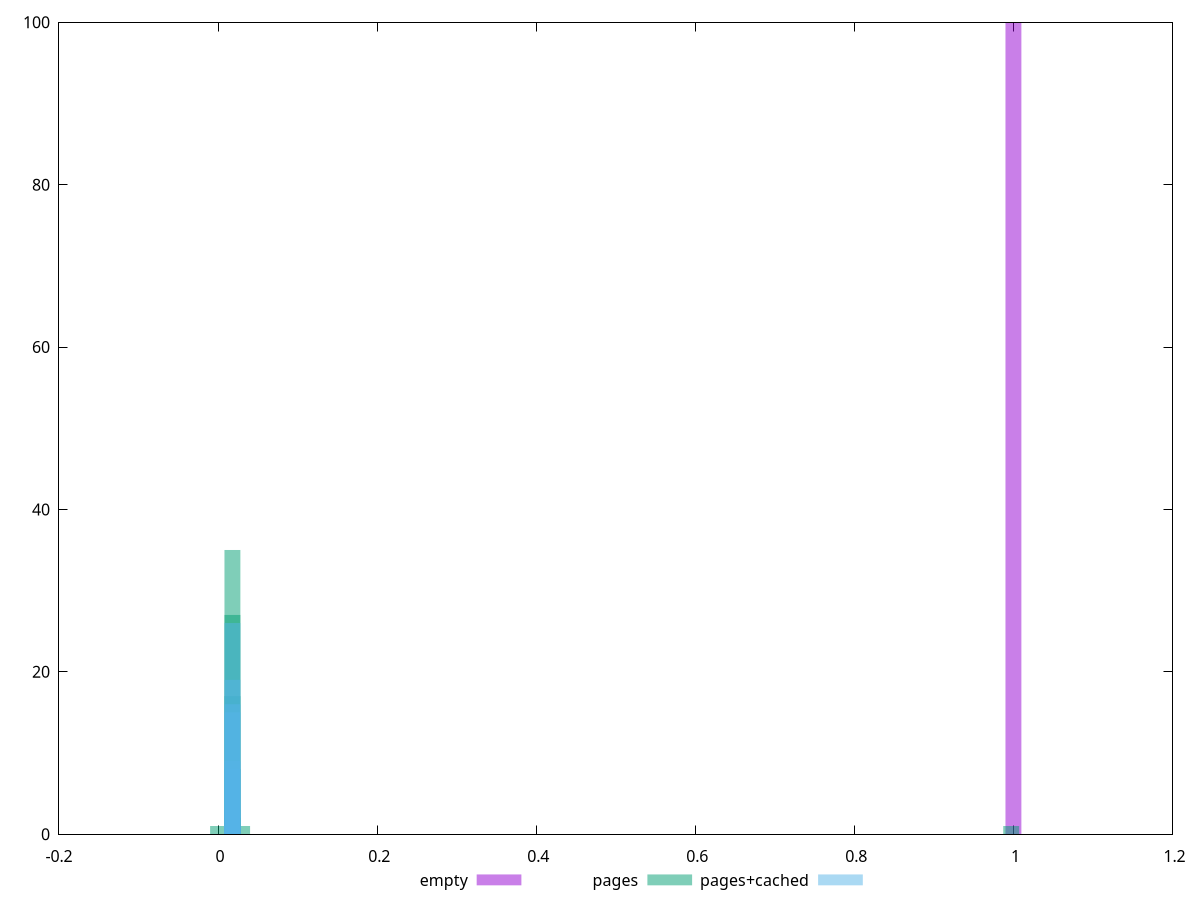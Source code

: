 $_empty <<EOF
1 100
EOF
$_pages <<EOF
0.017750873743397896 1
0.018039828330745574 35
0.018040150824704667 1
0.01803998957772512 17
0.030238484827412128 1
0.0180397477072558 27
0.018039908954235347 3
0 1
0.018040070201214894 8
0.01804023144819444 2
0.018039667083766028 1
0.01803918334282739 1
0.9972007437159918 1
0.018026122337484105 1
EOF
$_pagesCached <<EOF
0.01803923317242019 1
0.018020038079511344 26
0.018020324573435356 16
0.018019608338625325 3
0.018019894832549337 15
0.018020181326473348 19
0.01801975158558733 8
0.018019465091663318 1
0.018020754314321374 1
0.018020467820397363 9
0.018020611067359367 1
EOF
set key outside below
set terminal pngcairo
set output "report_00005_2020-11-02T22-26-11.212Z/total-byte-weight/total-byte-weight_empty_pages_pages+cached+hist.png"
set boxwidth 0.02
set style fill transparent solid 0.5 noborder
set yrange [0:100]
plot $_empty title "empty" with boxes ,$_pages title "pages" with boxes ,$_pagesCached title "pages+cached" with boxes ,